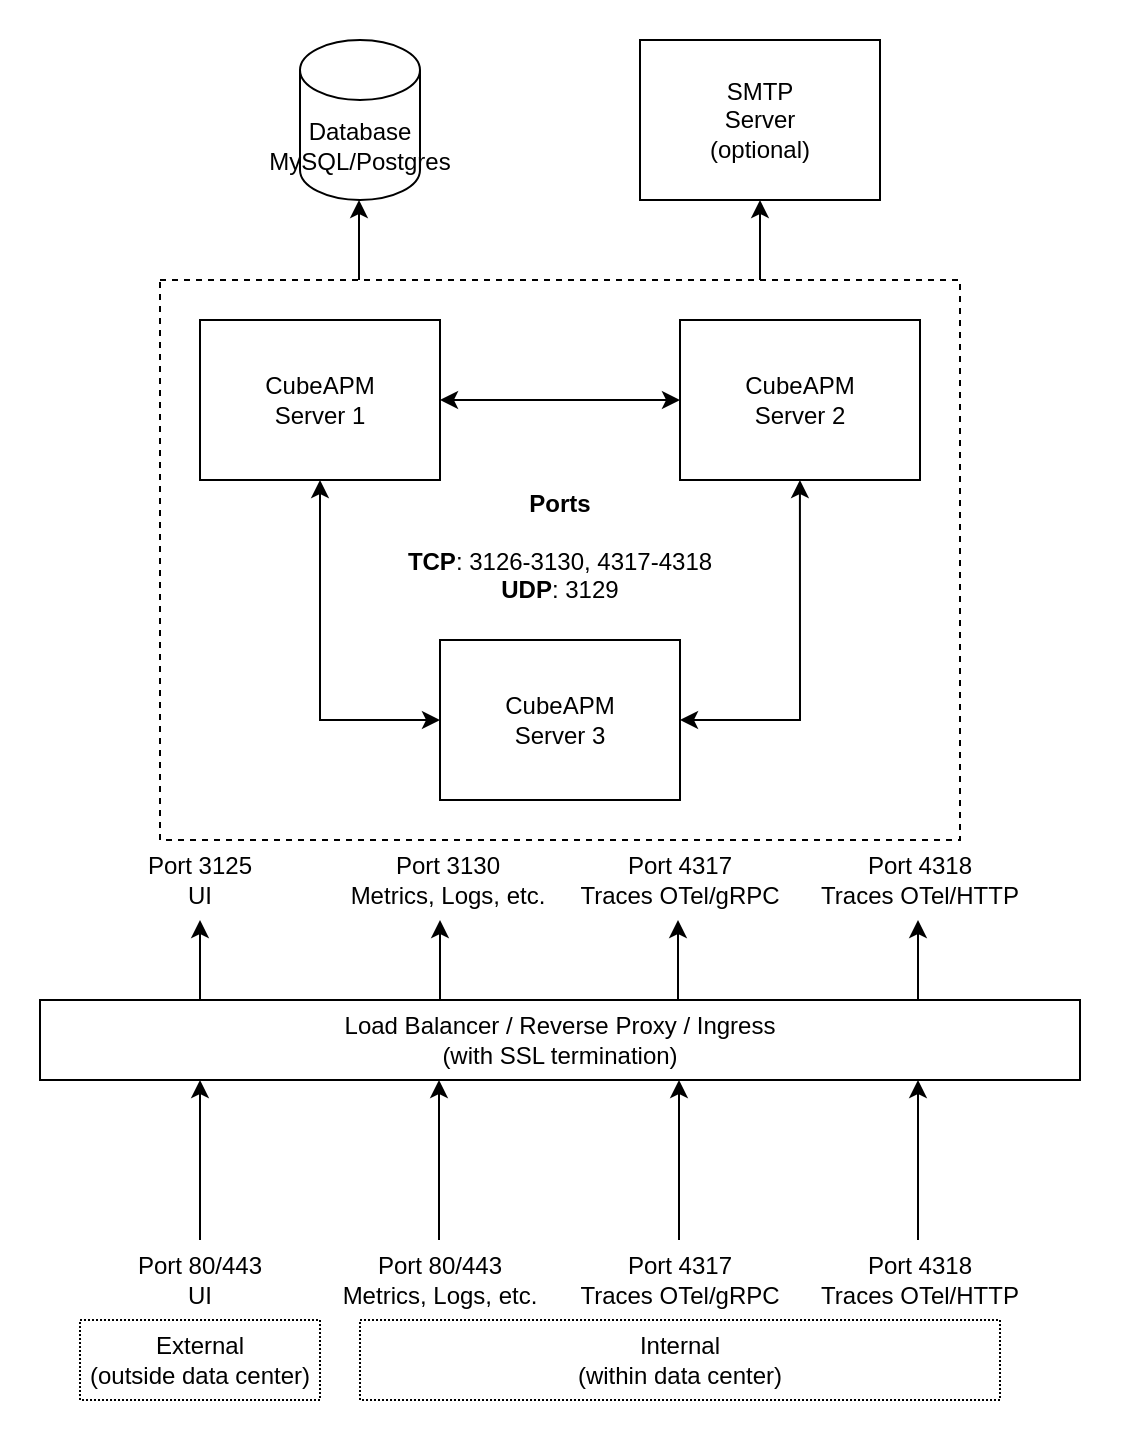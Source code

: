 <mxfile version="24.8.4">
  <diagram name="Page-1" id="18fmCuvfcdPoGooEBPps">
    <mxGraphModel dx="897" dy="659" grid="1" gridSize="10" guides="1" tooltips="1" connect="1" arrows="1" fold="1" page="1" pageScale="1" pageWidth="827" pageHeight="1169" math="0" shadow="0">
      <root>
        <mxCell id="0" />
        <mxCell id="1" parent="0" />
        <mxCell id="KHtiZRFzdTjNQbogjKBB-64" value="" style="rounded=0;whiteSpace=wrap;html=1;strokeColor=none;" vertex="1" parent="1">
          <mxGeometry x="140" y="100" width="560" height="720" as="geometry" />
        </mxCell>
        <mxCell id="KHtiZRFzdTjNQbogjKBB-39" value="" style="rounded=0;whiteSpace=wrap;html=1;dashed=1;" vertex="1" parent="1">
          <mxGeometry x="220" y="240" width="400" height="280" as="geometry" />
        </mxCell>
        <mxCell id="KHtiZRFzdTjNQbogjKBB-5" value="Load Balancer / Reverse Proxy / Ingress&lt;div&gt;(with SSL termination)&lt;/div&gt;" style="rounded=0;whiteSpace=wrap;html=1;" vertex="1" parent="1">
          <mxGeometry x="160" y="600" width="520" height="40" as="geometry" />
        </mxCell>
        <mxCell id="KHtiZRFzdTjNQbogjKBB-1" value="CubeAPM&lt;div&gt;Server 1&lt;/div&gt;" style="rounded=0;whiteSpace=wrap;html=1;" vertex="1" parent="1">
          <mxGeometry x="240" y="260" width="120" height="80" as="geometry" />
        </mxCell>
        <mxCell id="KHtiZRFzdTjNQbogjKBB-2" value="CubeAPM&lt;div&gt;Server 2&lt;/div&gt;" style="rounded=0;whiteSpace=wrap;html=1;" vertex="1" parent="1">
          <mxGeometry x="480" y="260" width="120" height="80" as="geometry" />
        </mxCell>
        <mxCell id="KHtiZRFzdTjNQbogjKBB-3" value="CubeAPM&lt;div&gt;Server 3&lt;/div&gt;" style="rounded=0;whiteSpace=wrap;html=1;" vertex="1" parent="1">
          <mxGeometry x="360" y="420" width="120" height="80" as="geometry" />
        </mxCell>
        <mxCell id="KHtiZRFzdTjNQbogjKBB-7" value="" style="endArrow=classic;startArrow=classic;html=1;rounded=0;" edge="1" parent="1" source="KHtiZRFzdTjNQbogjKBB-1" target="KHtiZRFzdTjNQbogjKBB-2">
          <mxGeometry width="50" height="50" relative="1" as="geometry">
            <mxPoint x="390" y="430" as="sourcePoint" />
            <mxPoint x="440" y="380" as="targetPoint" />
          </mxGeometry>
        </mxCell>
        <mxCell id="KHtiZRFzdTjNQbogjKBB-8" value="" style="endArrow=classic;startArrow=classic;html=1;rounded=0;entryX=0;entryY=0.5;entryDx=0;entryDy=0;" edge="1" parent="1" target="KHtiZRFzdTjNQbogjKBB-3">
          <mxGeometry width="50" height="50" relative="1" as="geometry">
            <mxPoint x="300" y="340" as="sourcePoint" />
            <mxPoint x="340" y="460" as="targetPoint" />
            <Array as="points">
              <mxPoint x="300" y="460" />
            </Array>
          </mxGeometry>
        </mxCell>
        <mxCell id="KHtiZRFzdTjNQbogjKBB-9" value="" style="endArrow=classic;startArrow=classic;html=1;rounded=0;exitX=0.333;exitY=1;exitDx=0;exitDy=0;exitPerimeter=0;entryX=1;entryY=0.5;entryDx=0;entryDy=0;" edge="1" parent="1" target="KHtiZRFzdTjNQbogjKBB-3">
          <mxGeometry width="50" height="50" relative="1" as="geometry">
            <mxPoint x="539.96" y="340" as="sourcePoint" />
            <mxPoint x="500" y="460" as="targetPoint" />
            <Array as="points">
              <mxPoint x="540" y="460" />
            </Array>
          </mxGeometry>
        </mxCell>
        <mxCell id="KHtiZRFzdTjNQbogjKBB-10" value="&lt;b&gt;Ports&lt;/b&gt;&lt;div&gt;&lt;br&gt;&lt;div&gt;&lt;b&gt;TCP&lt;/b&gt;: 3126-3130, 4317-4318&lt;/div&gt;&lt;div&gt;&lt;b&gt;UDP&lt;/b&gt;: 3129&lt;/div&gt;&lt;/div&gt;" style="text;html=1;align=center;verticalAlign=middle;whiteSpace=wrap;rounded=0;" vertex="1" parent="1">
          <mxGeometry x="335" y="340" width="170" height="65" as="geometry" />
        </mxCell>
        <mxCell id="KHtiZRFzdTjNQbogjKBB-18" value="Port 80/443&lt;div&gt;UI&lt;/div&gt;" style="text;html=1;align=center;verticalAlign=middle;whiteSpace=wrap;rounded=0;" vertex="1" parent="1">
          <mxGeometry x="190" y="720" width="100" height="40" as="geometry" />
        </mxCell>
        <mxCell id="KHtiZRFzdTjNQbogjKBB-20" value="Port 80/443&lt;div&gt;Metrics, Logs, etc.&lt;/div&gt;" style="text;html=1;align=center;verticalAlign=middle;whiteSpace=wrap;rounded=0;" vertex="1" parent="1">
          <mxGeometry x="310" y="720" width="100" height="40" as="geometry" />
        </mxCell>
        <mxCell id="KHtiZRFzdTjNQbogjKBB-21" value="Port 4317&lt;div&gt;Traces&amp;nbsp;&lt;span style=&quot;background-color: initial;&quot;&gt;OTel/gRPC&lt;/span&gt;&lt;/div&gt;" style="text;html=1;align=center;verticalAlign=middle;whiteSpace=wrap;rounded=0;" vertex="1" parent="1">
          <mxGeometry x="430" y="720" width="100" height="40" as="geometry" />
        </mxCell>
        <mxCell id="KHtiZRFzdTjNQbogjKBB-24" value="Internal&lt;div&gt;(within data center)&lt;/div&gt;" style="rounded=0;whiteSpace=wrap;html=1;dashed=1;dashPattern=1 1;" vertex="1" parent="1">
          <mxGeometry x="320" y="760" width="320" height="40" as="geometry" />
        </mxCell>
        <mxCell id="KHtiZRFzdTjNQbogjKBB-25" value="External&lt;div&gt;(outside data center)&lt;/div&gt;" style="rounded=0;whiteSpace=wrap;html=1;dashed=1;dashPattern=1 1;" vertex="1" parent="1">
          <mxGeometry x="180" y="760" width="120" height="40" as="geometry" />
        </mxCell>
        <mxCell id="KHtiZRFzdTjNQbogjKBB-41" value="" style="endArrow=classic;html=1;rounded=0;" edge="1" parent="1">
          <mxGeometry width="50" height="50" relative="1" as="geometry">
            <mxPoint x="360" y="600" as="sourcePoint" />
            <mxPoint x="360" y="560" as="targetPoint" />
          </mxGeometry>
        </mxCell>
        <mxCell id="KHtiZRFzdTjNQbogjKBB-44" value="Port 3125&lt;div&gt;UI&lt;/div&gt;" style="text;html=1;align=center;verticalAlign=middle;whiteSpace=wrap;rounded=0;" vertex="1" parent="1">
          <mxGeometry x="190" y="520" width="100" height="40" as="geometry" />
        </mxCell>
        <mxCell id="KHtiZRFzdTjNQbogjKBB-46" value="Port 3130&lt;div&gt;Metrics, Logs, etc.&lt;/div&gt;" style="text;html=1;align=center;verticalAlign=middle;whiteSpace=wrap;rounded=0;" vertex="1" parent="1">
          <mxGeometry x="314" y="520" width="100" height="40" as="geometry" />
        </mxCell>
        <mxCell id="KHtiZRFzdTjNQbogjKBB-47" value="Port 4317&lt;div&gt;Traces&amp;nbsp;&lt;span style=&quot;background-color: initial;&quot;&gt;OTel/gRPC&lt;/span&gt;&lt;/div&gt;" style="text;html=1;align=center;verticalAlign=middle;whiteSpace=wrap;rounded=0;" vertex="1" parent="1">
          <mxGeometry x="430" y="520" width="100" height="40" as="geometry" />
        </mxCell>
        <mxCell id="KHtiZRFzdTjNQbogjKBB-48" value="Port 4318&lt;div&gt;Traces&amp;nbsp;&lt;span style=&quot;background-color: initial;&quot;&gt;OTel/HTTP&lt;/span&gt;&lt;/div&gt;" style="text;html=1;align=center;verticalAlign=middle;whiteSpace=wrap;rounded=0;" vertex="1" parent="1">
          <mxGeometry x="550" y="520" width="100" height="40" as="geometry" />
        </mxCell>
        <mxCell id="KHtiZRFzdTjNQbogjKBB-49" value="Port 4318&lt;div&gt;Traces&amp;nbsp;&lt;span style=&quot;background-color: initial;&quot;&gt;OTel/HTTP&lt;/span&gt;&lt;/div&gt;" style="text;html=1;align=center;verticalAlign=middle;whiteSpace=wrap;rounded=0;" vertex="1" parent="1">
          <mxGeometry x="550" y="720" width="100" height="40" as="geometry" />
        </mxCell>
        <mxCell id="KHtiZRFzdTjNQbogjKBB-50" value="" style="endArrow=classic;html=1;rounded=0;" edge="1" parent="1">
          <mxGeometry width="50" height="50" relative="1" as="geometry">
            <mxPoint x="240" y="600" as="sourcePoint" />
            <mxPoint x="240" y="560" as="targetPoint" />
          </mxGeometry>
        </mxCell>
        <mxCell id="KHtiZRFzdTjNQbogjKBB-51" value="" style="endArrow=classic;html=1;rounded=0;" edge="1" parent="1">
          <mxGeometry width="50" height="50" relative="1" as="geometry">
            <mxPoint x="599" y="600" as="sourcePoint" />
            <mxPoint x="599" y="560" as="targetPoint" />
          </mxGeometry>
        </mxCell>
        <mxCell id="KHtiZRFzdTjNQbogjKBB-52" value="" style="endArrow=classic;html=1;rounded=0;" edge="1" parent="1">
          <mxGeometry width="50" height="50" relative="1" as="geometry">
            <mxPoint x="479" y="600" as="sourcePoint" />
            <mxPoint x="479" y="560" as="targetPoint" />
          </mxGeometry>
        </mxCell>
        <mxCell id="KHtiZRFzdTjNQbogjKBB-54" value="" style="endArrow=classic;html=1;rounded=0;exitX=0.5;exitY=0;exitDx=0;exitDy=0;" edge="1" parent="1" source="KHtiZRFzdTjNQbogjKBB-18">
          <mxGeometry width="50" height="50" relative="1" as="geometry">
            <mxPoint x="240" y="680" as="sourcePoint" />
            <mxPoint x="240" y="640" as="targetPoint" />
          </mxGeometry>
        </mxCell>
        <mxCell id="KHtiZRFzdTjNQbogjKBB-57" value="" style="endArrow=classic;html=1;rounded=0;exitX=0.5;exitY=0;exitDx=0;exitDy=0;" edge="1" parent="1">
          <mxGeometry width="50" height="50" relative="1" as="geometry">
            <mxPoint x="359.5" y="720" as="sourcePoint" />
            <mxPoint x="359.5" y="640" as="targetPoint" />
          </mxGeometry>
        </mxCell>
        <mxCell id="KHtiZRFzdTjNQbogjKBB-58" value="" style="endArrow=classic;html=1;rounded=0;exitX=0.5;exitY=0;exitDx=0;exitDy=0;" edge="1" parent="1">
          <mxGeometry width="50" height="50" relative="1" as="geometry">
            <mxPoint x="479.5" y="720" as="sourcePoint" />
            <mxPoint x="479.5" y="640" as="targetPoint" />
          </mxGeometry>
        </mxCell>
        <mxCell id="KHtiZRFzdTjNQbogjKBB-59" value="" style="endArrow=classic;html=1;rounded=0;exitX=0.5;exitY=0;exitDx=0;exitDy=0;" edge="1" parent="1">
          <mxGeometry width="50" height="50" relative="1" as="geometry">
            <mxPoint x="599" y="720" as="sourcePoint" />
            <mxPoint x="599" y="640" as="targetPoint" />
          </mxGeometry>
        </mxCell>
        <mxCell id="KHtiZRFzdTjNQbogjKBB-60" value="Database&lt;div&gt;MySQL/Postgres&lt;/div&gt;" style="shape=cylinder3;whiteSpace=wrap;html=1;boundedLbl=1;backgroundOutline=1;size=15;" vertex="1" parent="1">
          <mxGeometry x="290" y="120" width="60" height="80" as="geometry" />
        </mxCell>
        <mxCell id="KHtiZRFzdTjNQbogjKBB-61" value="" style="endArrow=classic;html=1;rounded=0;" edge="1" parent="1">
          <mxGeometry width="50" height="50" relative="1" as="geometry">
            <mxPoint x="319.5" y="240" as="sourcePoint" />
            <mxPoint x="319.5" y="200" as="targetPoint" />
          </mxGeometry>
        </mxCell>
        <mxCell id="KHtiZRFzdTjNQbogjKBB-62" value="SMTP&lt;div&gt;Server&lt;/div&gt;&lt;div&gt;(optional)&lt;/div&gt;" style="rounded=0;whiteSpace=wrap;html=1;" vertex="1" parent="1">
          <mxGeometry x="460" y="120" width="120" height="80" as="geometry" />
        </mxCell>
        <mxCell id="KHtiZRFzdTjNQbogjKBB-63" value="" style="endArrow=classic;html=1;rounded=0;" edge="1" parent="1">
          <mxGeometry width="50" height="50" relative="1" as="geometry">
            <mxPoint x="520" y="240" as="sourcePoint" />
            <mxPoint x="520" y="200" as="targetPoint" />
          </mxGeometry>
        </mxCell>
      </root>
    </mxGraphModel>
  </diagram>
</mxfile>
